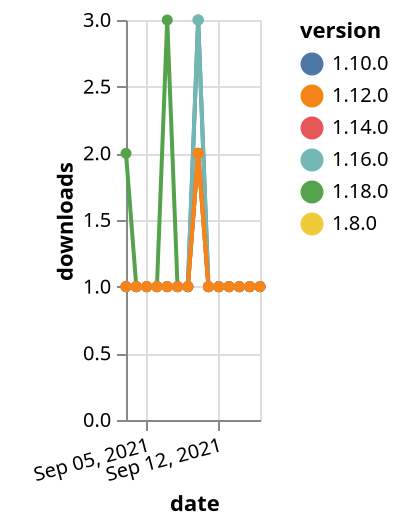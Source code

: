 {"$schema": "https://vega.github.io/schema/vega-lite/v5.json", "description": "A simple bar chart with embedded data.", "data": {"values": [{"date": "2021-09-03", "total": 126, "delta": 2, "version": "1.18.0"}, {"date": "2021-09-04", "total": 127, "delta": 1, "version": "1.18.0"}, {"date": "2021-09-05", "total": 128, "delta": 1, "version": "1.18.0"}, {"date": "2021-09-06", "total": 129, "delta": 1, "version": "1.18.0"}, {"date": "2021-09-07", "total": 132, "delta": 3, "version": "1.18.0"}, {"date": "2021-09-08", "total": 133, "delta": 1, "version": "1.18.0"}, {"date": "2021-09-09", "total": 134, "delta": 1, "version": "1.18.0"}, {"date": "2021-09-10", "total": 136, "delta": 2, "version": "1.18.0"}, {"date": "2021-09-11", "total": 137, "delta": 1, "version": "1.18.0"}, {"date": "2021-09-12", "total": 138, "delta": 1, "version": "1.18.0"}, {"date": "2021-09-13", "total": 139, "delta": 1, "version": "1.18.0"}, {"date": "2021-09-14", "total": 140, "delta": 1, "version": "1.18.0"}, {"date": "2021-09-15", "total": 141, "delta": 1, "version": "1.18.0"}, {"date": "2021-09-16", "total": 142, "delta": 1, "version": "1.18.0"}, {"date": "2021-09-03", "total": 245, "delta": 1, "version": "1.8.0"}, {"date": "2021-09-04", "total": 246, "delta": 1, "version": "1.8.0"}, {"date": "2021-09-05", "total": 247, "delta": 1, "version": "1.8.0"}, {"date": "2021-09-06", "total": 248, "delta": 1, "version": "1.8.0"}, {"date": "2021-09-07", "total": 249, "delta": 1, "version": "1.8.0"}, {"date": "2021-09-08", "total": 250, "delta": 1, "version": "1.8.0"}, {"date": "2021-09-09", "total": 251, "delta": 1, "version": "1.8.0"}, {"date": "2021-09-10", "total": 253, "delta": 2, "version": "1.8.0"}, {"date": "2021-09-11", "total": 254, "delta": 1, "version": "1.8.0"}, {"date": "2021-09-12", "total": 255, "delta": 1, "version": "1.8.0"}, {"date": "2021-09-13", "total": 256, "delta": 1, "version": "1.8.0"}, {"date": "2021-09-14", "total": 257, "delta": 1, "version": "1.8.0"}, {"date": "2021-09-15", "total": 258, "delta": 1, "version": "1.8.0"}, {"date": "2021-09-16", "total": 259, "delta": 1, "version": "1.8.0"}, {"date": "2021-09-03", "total": 352, "delta": 1, "version": "1.10.0"}, {"date": "2021-09-04", "total": 353, "delta": 1, "version": "1.10.0"}, {"date": "2021-09-05", "total": 354, "delta": 1, "version": "1.10.0"}, {"date": "2021-09-06", "total": 355, "delta": 1, "version": "1.10.0"}, {"date": "2021-09-07", "total": 356, "delta": 1, "version": "1.10.0"}, {"date": "2021-09-08", "total": 357, "delta": 1, "version": "1.10.0"}, {"date": "2021-09-09", "total": 358, "delta": 1, "version": "1.10.0"}, {"date": "2021-09-10", "total": 361, "delta": 3, "version": "1.10.0"}, {"date": "2021-09-11", "total": 362, "delta": 1, "version": "1.10.0"}, {"date": "2021-09-12", "total": 363, "delta": 1, "version": "1.10.0"}, {"date": "2021-09-13", "total": 364, "delta": 1, "version": "1.10.0"}, {"date": "2021-09-14", "total": 365, "delta": 1, "version": "1.10.0"}, {"date": "2021-09-15", "total": 366, "delta": 1, "version": "1.10.0"}, {"date": "2021-09-16", "total": 367, "delta": 1, "version": "1.10.0"}, {"date": "2021-09-03", "total": 187, "delta": 1, "version": "1.16.0"}, {"date": "2021-09-04", "total": 188, "delta": 1, "version": "1.16.0"}, {"date": "2021-09-05", "total": 189, "delta": 1, "version": "1.16.0"}, {"date": "2021-09-06", "total": 190, "delta": 1, "version": "1.16.0"}, {"date": "2021-09-07", "total": 191, "delta": 1, "version": "1.16.0"}, {"date": "2021-09-08", "total": 192, "delta": 1, "version": "1.16.0"}, {"date": "2021-09-09", "total": 193, "delta": 1, "version": "1.16.0"}, {"date": "2021-09-10", "total": 196, "delta": 3, "version": "1.16.0"}, {"date": "2021-09-11", "total": 197, "delta": 1, "version": "1.16.0"}, {"date": "2021-09-12", "total": 198, "delta": 1, "version": "1.16.0"}, {"date": "2021-09-13", "total": 199, "delta": 1, "version": "1.16.0"}, {"date": "2021-09-14", "total": 200, "delta": 1, "version": "1.16.0"}, {"date": "2021-09-15", "total": 201, "delta": 1, "version": "1.16.0"}, {"date": "2021-09-16", "total": 202, "delta": 1, "version": "1.16.0"}, {"date": "2021-09-03", "total": 181, "delta": 1, "version": "1.14.0"}, {"date": "2021-09-04", "total": 182, "delta": 1, "version": "1.14.0"}, {"date": "2021-09-05", "total": 183, "delta": 1, "version": "1.14.0"}, {"date": "2021-09-06", "total": 184, "delta": 1, "version": "1.14.0"}, {"date": "2021-09-07", "total": 185, "delta": 1, "version": "1.14.0"}, {"date": "2021-09-08", "total": 186, "delta": 1, "version": "1.14.0"}, {"date": "2021-09-09", "total": 187, "delta": 1, "version": "1.14.0"}, {"date": "2021-09-10", "total": 189, "delta": 2, "version": "1.14.0"}, {"date": "2021-09-11", "total": 190, "delta": 1, "version": "1.14.0"}, {"date": "2021-09-12", "total": 191, "delta": 1, "version": "1.14.0"}, {"date": "2021-09-13", "total": 192, "delta": 1, "version": "1.14.0"}, {"date": "2021-09-14", "total": 193, "delta": 1, "version": "1.14.0"}, {"date": "2021-09-15", "total": 194, "delta": 1, "version": "1.14.0"}, {"date": "2021-09-16", "total": 195, "delta": 1, "version": "1.14.0"}, {"date": "2021-09-03", "total": 207, "delta": 1, "version": "1.12.0"}, {"date": "2021-09-04", "total": 208, "delta": 1, "version": "1.12.0"}, {"date": "2021-09-05", "total": 209, "delta": 1, "version": "1.12.0"}, {"date": "2021-09-06", "total": 210, "delta": 1, "version": "1.12.0"}, {"date": "2021-09-07", "total": 211, "delta": 1, "version": "1.12.0"}, {"date": "2021-09-08", "total": 212, "delta": 1, "version": "1.12.0"}, {"date": "2021-09-09", "total": 213, "delta": 1, "version": "1.12.0"}, {"date": "2021-09-10", "total": 215, "delta": 2, "version": "1.12.0"}, {"date": "2021-09-11", "total": 216, "delta": 1, "version": "1.12.0"}, {"date": "2021-09-12", "total": 217, "delta": 1, "version": "1.12.0"}, {"date": "2021-09-13", "total": 218, "delta": 1, "version": "1.12.0"}, {"date": "2021-09-14", "total": 219, "delta": 1, "version": "1.12.0"}, {"date": "2021-09-15", "total": 220, "delta": 1, "version": "1.12.0"}, {"date": "2021-09-16", "total": 221, "delta": 1, "version": "1.12.0"}]}, "width": "container", "mark": {"type": "line", "point": {"filled": true}}, "encoding": {"x": {"field": "date", "type": "temporal", "timeUnit": "yearmonthdate", "title": "date", "axis": {"labelAngle": -15}}, "y": {"field": "delta", "type": "quantitative", "title": "downloads"}, "color": {"field": "version", "type": "nominal"}, "tooltip": {"field": "delta"}}}